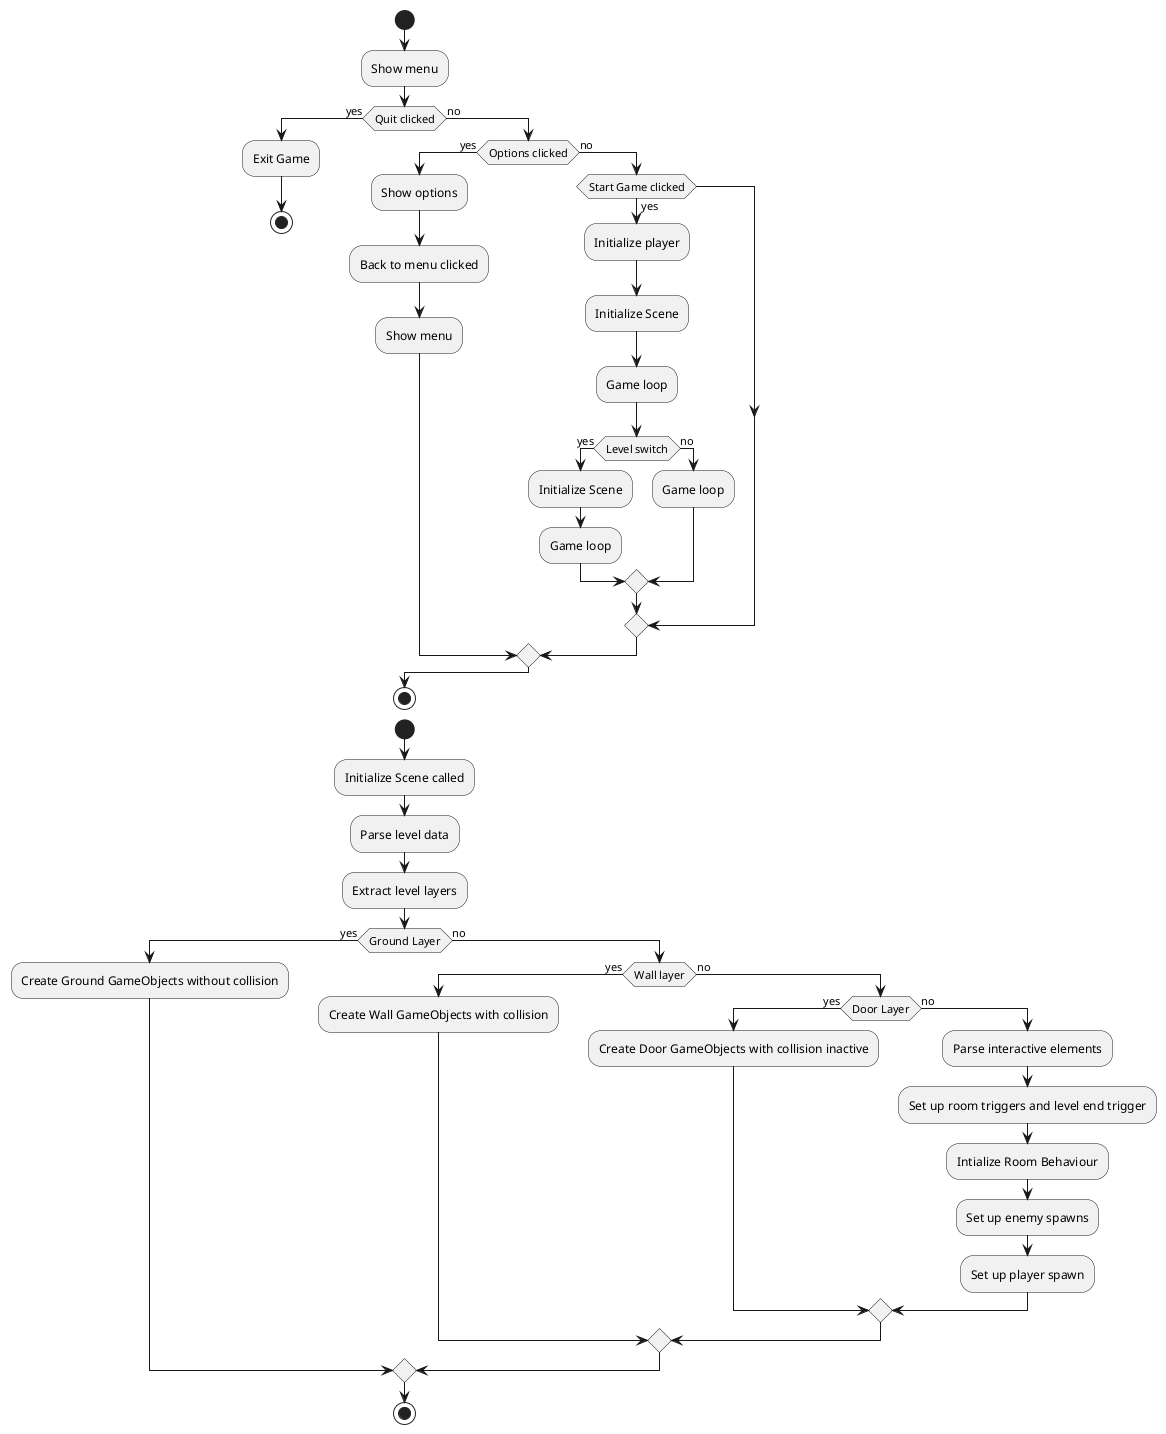 @startuml ValidationGame_ActivityDiagram

start
:Show menu;

if (Quit clicked) then (yes)
    :Exit Game;
    stop
else (no)
    if (Options clicked) then (yes)
        :Show options;
        :Back to menu clicked;
        :Show menu;
    else (no)
        if (Start Game clicked) then (yes)
            :Initialize player;
            :Initialize Scene;
            :Game loop;
            if (Level switch) then (yes)
                :Initialize Scene;
                :Game loop;
            else (no)
                :Game loop;
            endif
        endif
    endif
endif

stop

start 
    :Initialize Scene called;

    :Parse level data;

    :Extract level layers;

    if (Ground Layer) then (yes)
        :Create Ground GameObjects without collision;
    else (no)
        if (Wall layer) then (yes)
        :Create Wall GameObjects with collision;

        else (no)
            if (Door Layer) then (yes)
            :Create Door GameObjects with collision inactive;
            else (no)
            :Parse interactive elements;
            :Set up room triggers and level end trigger;
            :Intialize Room Behaviour;
            :Set up enemy spawns;
            :Set up player spawn;
            endif
        endif
    endif
stop

@enduml